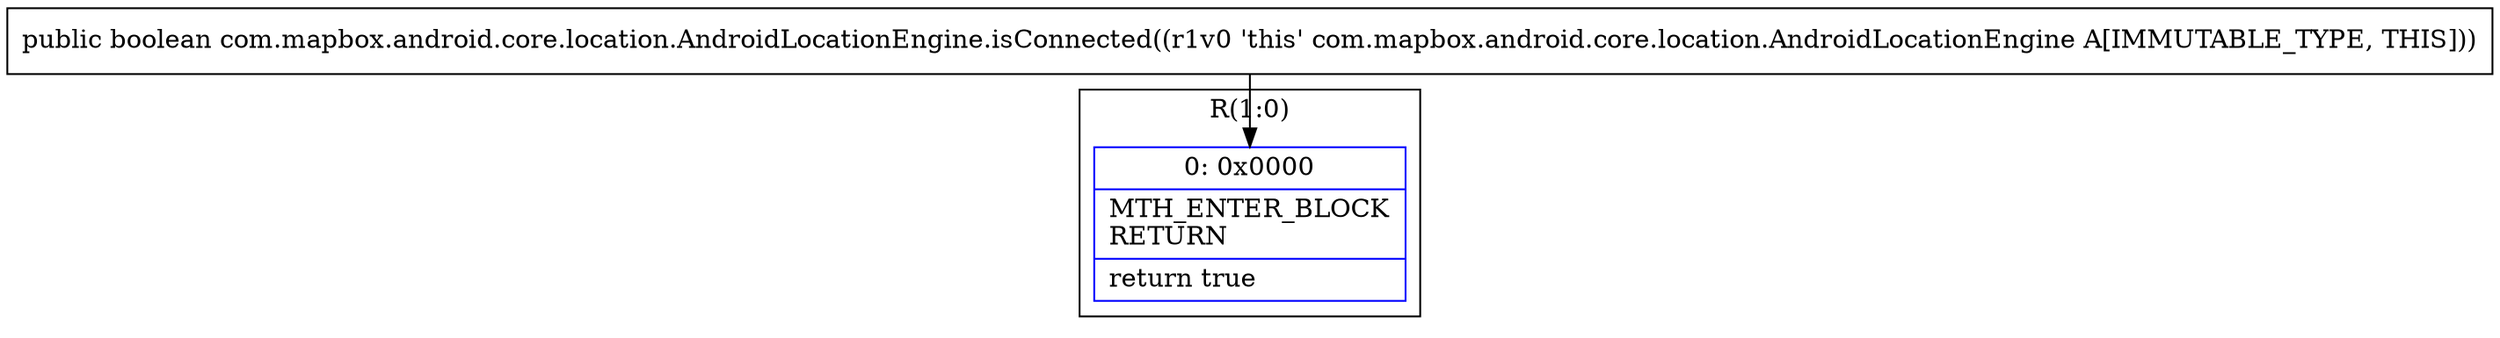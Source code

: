 digraph "CFG forcom.mapbox.android.core.location.AndroidLocationEngine.isConnected()Z" {
subgraph cluster_Region_977411565 {
label = "R(1:0)";
node [shape=record,color=blue];
Node_0 [shape=record,label="{0\:\ 0x0000|MTH_ENTER_BLOCK\lRETURN\l|return true\l}"];
}
MethodNode[shape=record,label="{public boolean com.mapbox.android.core.location.AndroidLocationEngine.isConnected((r1v0 'this' com.mapbox.android.core.location.AndroidLocationEngine A[IMMUTABLE_TYPE, THIS])) }"];
MethodNode -> Node_0;
}

